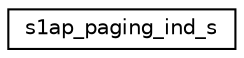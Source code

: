 digraph "Graphical Class Hierarchy"
{
 // LATEX_PDF_SIZE
  edge [fontname="Helvetica",fontsize="10",labelfontname="Helvetica",labelfontsize="10"];
  node [fontname="Helvetica",fontsize="10",shape=record];
  rankdir="LR";
  Node0 [label="s1ap_paging_ind_s",height=0.2,width=0.4,color="black", fillcolor="white", style="filled",URL="$structs1ap__paging__ind__s.html",tooltip=" "];
}
